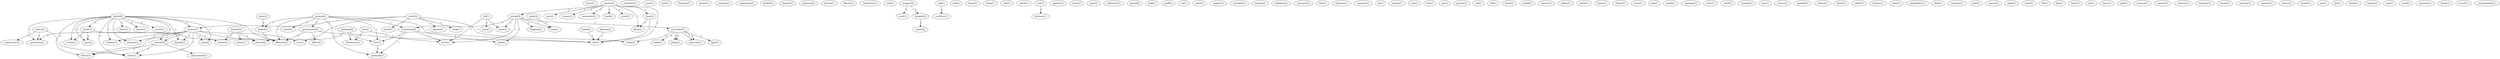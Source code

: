 digraph G {
  home [ label="home(1)" ];
  police [ label="police(3)" ];
  community [ label="community(1)" ];
  protection [ label="protection(1)" ];
  crime [ label="crime(1)" ];
  colostate [ label="colostate(1)" ];
  uses [ label="uses(1)" ];
  surrender [ label="surrender(2)" ];
  leads [ label="leads(1)" ];
  cathy [ label="cathy(2)" ];
  fight [ label="fight(1)" ];
  gulag [ label="gulag(1)" ];
  genocide [ label="genocide(1)" ];
  decides [ label="decides(2)" ];
  means [ label="means(1)" ];
  safety [ label="safety(1)" ];
  protect [ label="protect(2)" ];
  inch [ label="inch(1)" ];
  freedom [ label="freedom(1)" ];
  grows [ label="grows(1)" ];
  number [ label="number(1)" ];
  resistance [ label="resistance(2)" ];
  kicked [ label="kicked(1)" ];
  bunker [ label="bunker(1)" ];
  someone [ label="someone(2)" ];
  devote [ label="devote(1)" ];
  person [ label="person(2)" ];
  something [ label="something(2)" ];
  locked [ label="locked(1)" ];
  acted [ label="acted(1)" ];
  hurt [ label="hurt(3)" ];
  paranoia [ label="paranoia(1)" ];
  government [ label="government(6)" ];
  offender [ label="offender(2)" ];
  life [ label="life(3)" ];
  liberty [ label="liberty(1)" ];
  interferes [ label="interferes(1)" ];
  vote [ label="vote(2)" ];
  mugger [ label="mugger(2)" ];
  soul [ label="soul(1)" ];
  burglar [ label="burglar(2)" ];
  ask [ label="ask(1)" ];
  sacrifice [ label="sacrifice(1)" ];
  neil [ label="neil(1)" ];
  house [ label="house(1)" ];
  thing [ label="thing(1)" ];
  rally [ label="rally(1)" ];
  battle [ label="battle(1)" ];
  use [ label="use(3)" ];
  defense [ label="defense(1)" ];
  protest [ label="protest(1)" ];
  door [ label="door(2)" ];
  error [ label="error(1)" ];
  goon [ label="goon(1)" ];
  defensive [ label="defensive(1)" ];
  pound [ label="pound(2)" ];
  help [ label="help(1)" ];
  groff [ label="groff(1)" ];
  kleck [ label="kleck(4)" ];
  form [ label="form(1)" ];
  learns [ label="learns(1)" ];
  woman [ label="woman(3)" ];
  result [ label="result(1)" ];
  depend [ label="depend(1)" ];
  truth [ label="truth(3)" ];
  despair [ label="despair(1)" ];
  victim [ label="victim(1)" ];
  rape [ label="rape(2)" ];
  assault [ label="assault(2)" ];
  gun [ label="gun(2)" ];
  robbery [ label="robbery(1)" ];
  horror [ label="horror(1)" ];
  car [ label="car(1)" ];
  point [ label="point(1)" ];
  square [ label="square(2)" ];
  intend [ label="intend(3)" ];
  give [ label="give(1)" ];
  comes [ label="comes(1)" ];
  remember [ label="remember(1)" ];
  lead [ label="lead(2)" ];
  stand [ label="stand(1)" ];
  time [ label="time(2)" ];
  keep [ label="keep(3)" ];
  subject [ label="subject(1)" ];
  reynolds [ label="reynolds(1)" ];
  matter [ label="matter(2)" ];
  rebellion [ label="rebellion(1)" ];
  hand [ label="hand(1)" ];
  surrender [ label="surrender(3)" ];
  meet [ label="meet(1)" ];
  begging [ label="begging(1)" ];
  stop [ label="stop(1)" ];
  brick [ label="brick(1)" ];
  pressure [ label="pressure(1)" ];
  take [ label="take(1)" ];
  threaten [ label="threaten(1)" ];
  monster [ label="monster(1)" ];
  smith [ label="smith(2)" ];
  thug [ label="thug(1)" ];
  book [ label="book(1)" ];
  dignity [ label="dignity(1)" ];
  iron [ label="iron(1)" ];
  lie [ label="lie(1)" ];
  society [ label="society(1)" ];
  tree [ label="tree(1)" ];
  fact [ label="fact(1)" ];
  pot [ label="pot(1)" ];
  patriot [ label="patriot(1)" ];
  call [ label="call(1)" ];
  hill [ label="hill(1)" ];
  teach [ label="teach(1)" ];
  eughh [ label="eughh(1)" ];
  denver [ label="denver(1)" ];
  ability [ label="ability(1)" ];
  settle [ label="settle(1)" ];
  honor [ label="honor(1)" ];
  threat [ label="threat(1)" ];
  move [ label="move(1)" ];
  lenda [ label="lenda(2)" ];
  edu [ label="edu(1)" ];
  speak [ label="speak(1)" ];
  saratoga [ label="saratoga(1)" ];
  write [ label="write(1)" ];
  court [ label="court(1)" ];
  thought [ label="thought(1)" ];
  lose [ label="lose(1)" ];
  justice [ label="justice(1)" ];
  jackson [ label="jackson(2)" ];
  mistake [ label="mistake(1)" ];
  tell [ label="tell(1)" ];
  pass [ label="pass(1)" ];
  clinton [ label="clinton(1)" ];
  blood [ label="blood(1)" ];
  called [ label="called(1)" ];
  dachau [ label="dachau(1)" ];
  deny [ label="deny(1)" ];
  probability [ label="probability(1)" ];
  rkba [ label="rkba(1)" ];
  continue [ label="continue(1)" ];
  judo [ label="judo(1)" ];
  course [ label="course(1)" ];
  make [ label="make(1)" ];
  noise [ label="noise(1)" ];
  ammunition [ label="ammunition(1)" ];
  file [ label="file(1)" ];
  rapist [ label="rapist(2)" ];
  dog [ label="dog(1)" ];
  learn [ label="learn(1)" ];
  tax [ label="tax(1)" ];
  lance [ label="lance(1)" ];
  walk [ label="walk(1)" ];
  menace [ label="menace(1)" ];
  income [ label="income(1)" ];
  solution [ label="solution(1)" ];
  stranger [ label="stranger(1)" ];
  husband [ label="husband(2)" ];
  threatens [ label="threatens(3)" ];
  knows [ label="knows(1)" ];
  security [ label="security(1)" ];
  violence [ label="violence(1)" ];
  choice [ label="choice(1)" ];
  broach [ label="broach(1)" ];
  lies [ label="lies(2)" ];
  one [ label="one(1)" ];
  pol [ label="pol(1)" ];
  doubt [ label="doubt(1)" ];
  night [ label="night(2)" ];
  money [ label="money(1)" ];
  way [ label="way(1)" ];
  mind [ label="mind(1)" ];
  question [ label="question(1)" ];
  brady [ label="brady(1)" ];
  office [ label="office(2)" ];
  resort [ label="resort(1)" ];
  metzenbahm [ label="metzenbahm(1)" ];
  police -> community [ label="1" ];
  police -> protection [ label="1" ];
  police -> crime [ label="1" ];
  surrender -> leads [ label="1" ];
  surrender -> cathy [ label="2" ];
  surrender -> fight [ label="1" ];
  surrender -> gulag [ label="1" ];
  surrender -> genocide [ label="1" ];
  decides -> means [ label="1" ];
  decides -> safety [ label="1" ];
  decides -> protect [ label="1" ];
  person -> something [ label="1" ];
  person -> locked [ label="1" ];
  person -> acted [ label="1" ];
  person -> hurt [ label="1" ];
  person -> paranoia [ label="1" ];
  person -> government [ label="1" ];
  person -> offender [ label="1" ];
  person -> life [ label="1" ];
  mugger -> soul [ label="1" ];
  mugger -> burglar [ label="1" ];
  ask -> sacrifice [ label="1" ];
  use -> defense [ label="1" ];
  door -> locked [ label="1" ];
  kleck -> form [ label="3" ];
  kleck -> learns [ label="3" ];
  kleck -> woman [ label="3" ];
  kleck -> result [ label="1" ];
  kleck -> depend [ label="3" ];
  kleck -> truth [ label="1" ];
  kleck -> despair [ label="3" ];
  kleck -> victim [ label="1" ];
  kleck -> rape [ label="3" ];
  kleck -> protection [ label="3" ];
  kleck -> assault [ label="3" ];
  kleck -> gun [ label="1" ];
  kleck -> robbery [ label="3" ];
  kleck -> horror [ label="3" ];
  kleck -> offender [ label="1" ];
  kleck -> crime [ label="3" ];
  square -> intend [ label="1" ];
  square -> give [ label="1" ];
  square -> comes [ label="1" ];
  square -> remember [ label="1" ];
  square -> lead [ label="1" ];
  square -> stand [ label="1" ];
  square -> time [ label="1" ];
  square -> keep [ label="1" ];
  square -> life [ label="1" ];
  intend -> something [ label="1" ];
  intend -> hand [ label="1" ];
  intend -> surrender [ label="1" ];
  intend -> meet [ label="1" ];
  intend -> begging [ label="1" ];
  intend -> stop [ label="1" ];
  intend -> brick [ label="1" ];
  smith -> woman [ label="1" ];
  smith -> cathy [ label="1" ];
  smith -> thug [ label="1" ];
  smith -> book [ label="1" ];
  smith -> dignity [ label="1" ];
  smith -> iron [ label="1" ];
  something -> hand [ label="1" ];
  something -> hurt [ label="1" ];
  something -> paranoia [ label="1" ];
  something -> brick [ label="1" ];
  woman -> depend [ label="1" ];
  woman -> means [ label="1" ];
  woman -> despair [ label="1" ];
  woman -> rape [ label="1" ];
  woman -> protection [ label="1" ];
  woman -> assault [ label="1" ];
  woman -> robbery [ label="1" ];
  woman -> protect [ label="1" ];
  woman -> horror [ label="1" ];
  woman -> iron [ label="1" ];
  woman -> crime [ label="1" ];
  locked -> offender [ label="1" ];
  truth -> victim [ label="1" ];
  truth -> gun [ label="1" ];
  truth -> offender [ label="1" ];
  lenda -> life [ label="1" ];
  surrender -> gulag [ label="1" ];
  surrender -> genocide [ label="1" ];
  jackson -> life [ label="1" ];
  tell -> pass [ label="1" ];
  tell -> meet [ label="1" ];
  tell -> brick [ label="1" ];
  assault -> ammunition [ label="1" ];
  assault -> horror [ label="1" ];
  assault -> crime [ label="1" ];
  burglar -> rapist [ label="1" ];
  husband -> hurt [ label="1" ];
  husband -> protect [ label="1" ];
  husband -> threatens [ label="1" ];
  hurt -> paranoia [ label="1" ];
  lies -> threatens [ label="1" ];
  lies -> brick [ label="1" ];
  night -> stop [ label="1" ];
  government -> office [ label="1" ];
  government -> offender [ label="1" ];
  government -> life [ label="1" ];
  time -> keep [ label="1" ];
  time -> life [ label="1" ];
}
